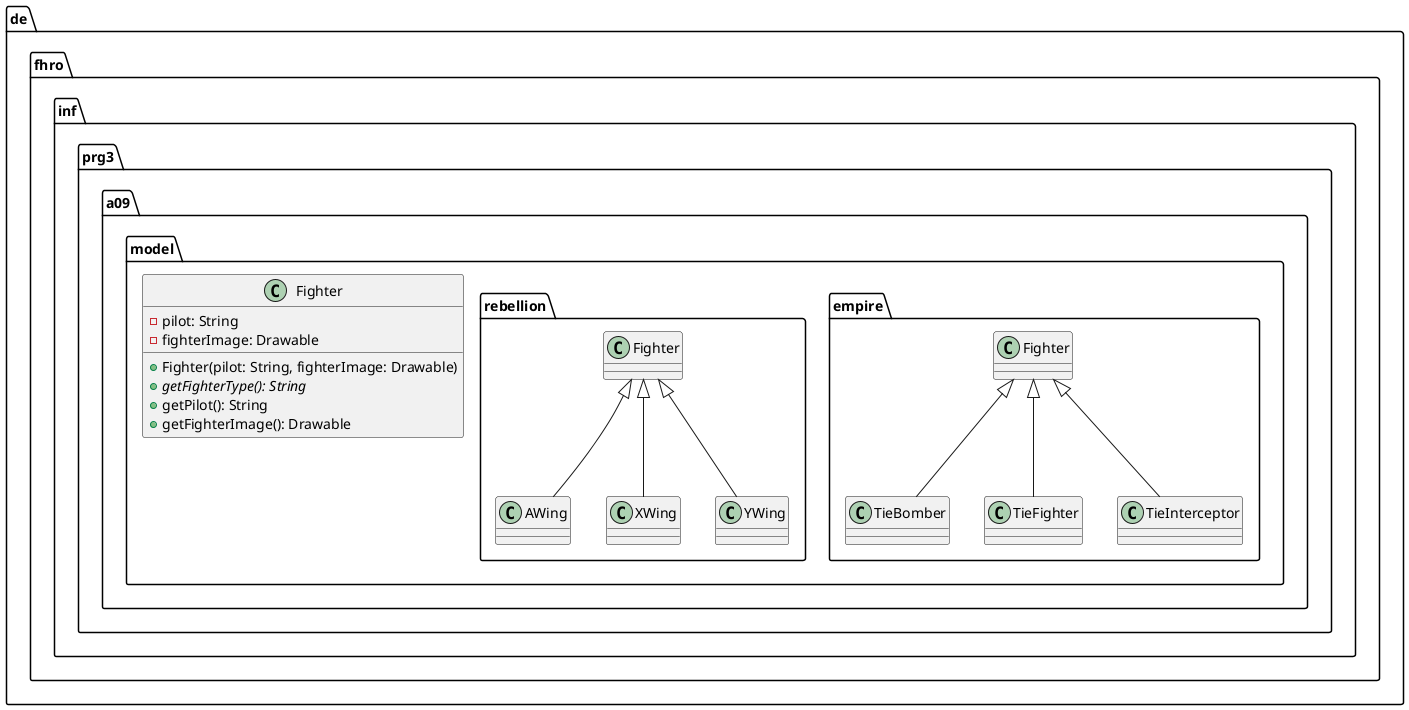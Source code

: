 @startuml FighterSpec

package de.fhro.inf.prg3.a09.model {
    class Fighter {
        -pilot: String
        -fighterImage: Drawable
        +Fighter(pilot: String, fighterImage: Drawable)
        +{abstract} getFighterType(): String
        +getPilot(): String
        +getFighterImage(): Drawable
    }

    package empire {
        class TieBomber extends Fighter {

        }
        class TieFighter extends Fighter {

        }
        class TieInterceptor extends Fighter {

        }
    }

    package rebellion {
        class AWing extends Fighter {

        }
        class XWing extends Fighter {

        }
        class YWing extends Fighter {
            
        }
    }
}

@enduml